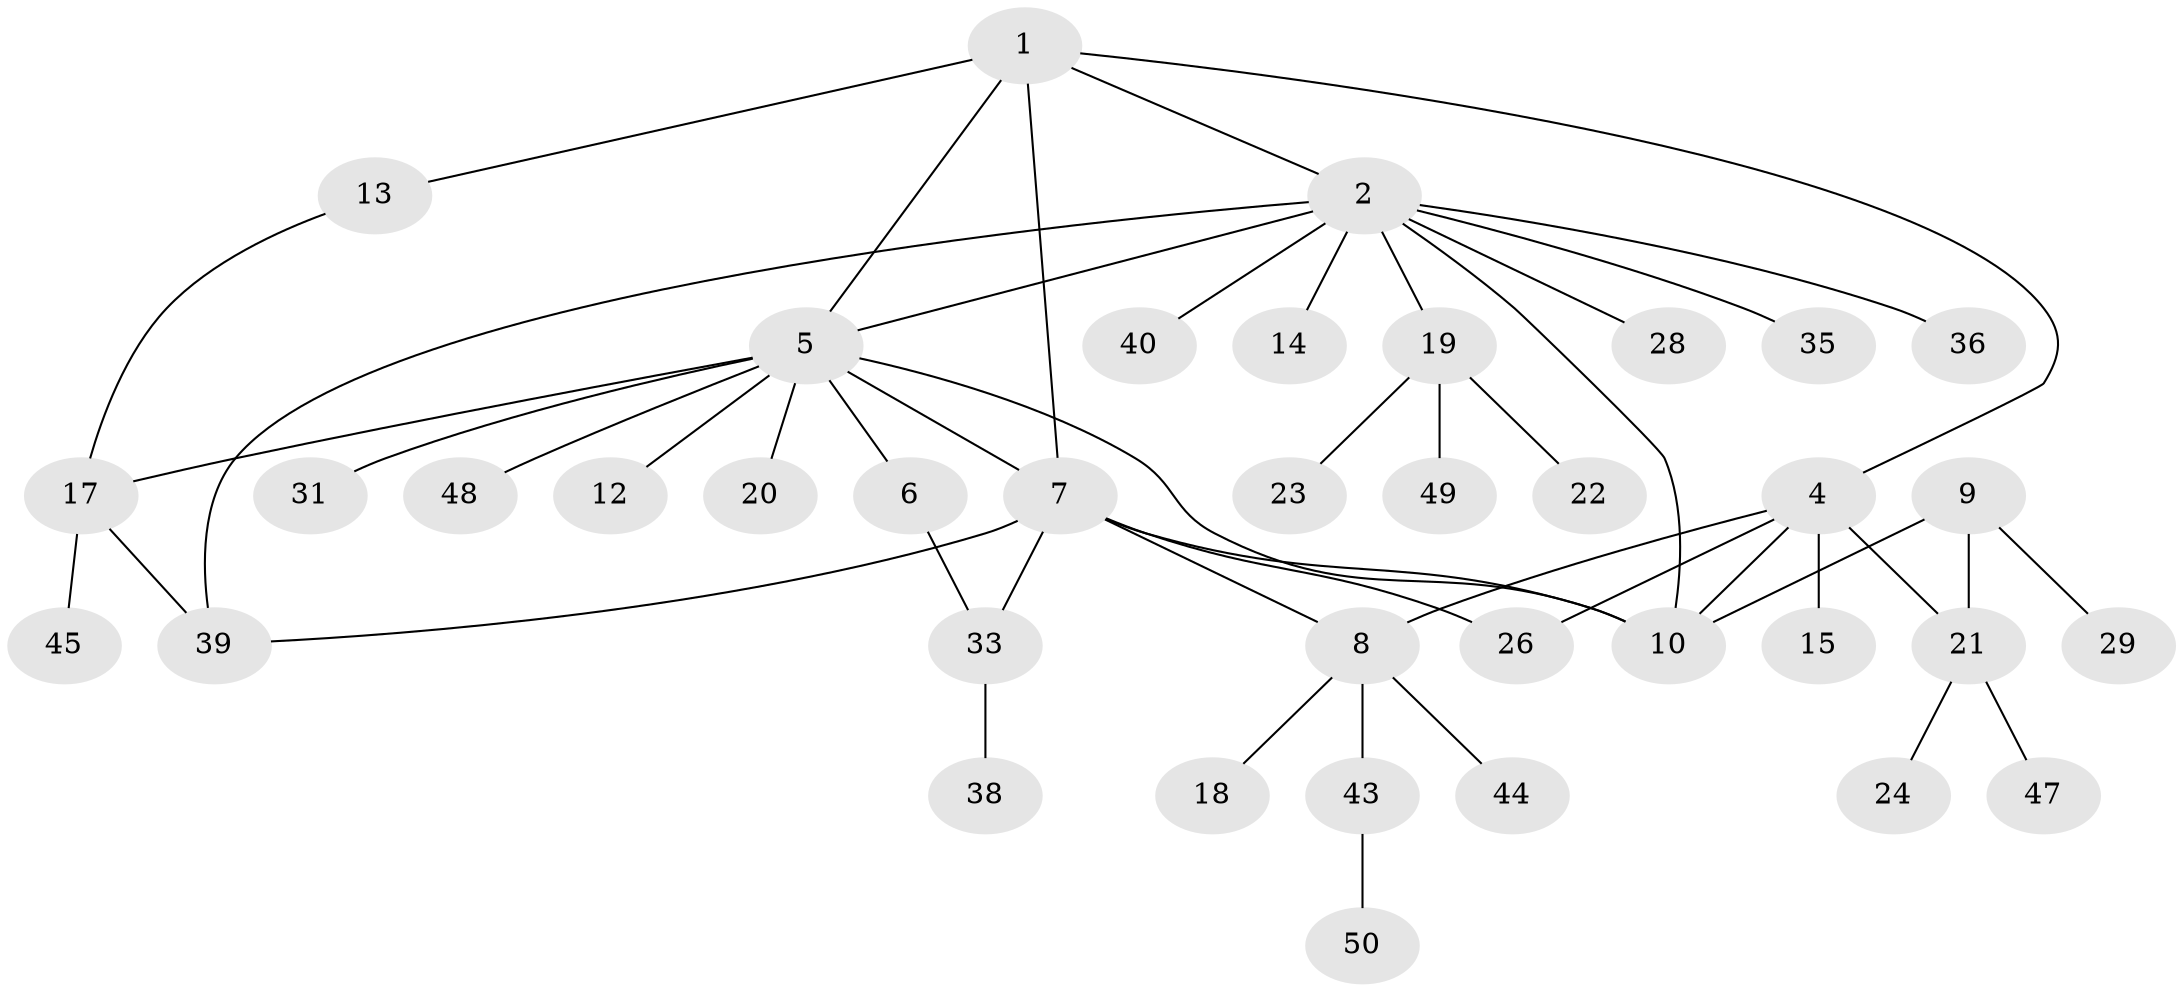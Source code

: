// original degree distribution, {3: 0.09615384615384616, 10: 0.038461538461538464, 4: 0.057692307692307696, 7: 0.038461538461538464, 2: 0.15384615384615385, 6: 0.019230769230769232, 1: 0.5384615384615384, 5: 0.057692307692307696}
// Generated by graph-tools (version 1.1) at 2025/42/03/06/25 10:42:08]
// undirected, 38 vertices, 49 edges
graph export_dot {
graph [start="1"]
  node [color=gray90,style=filled];
  1 [super="+3"];
  2 [super="+16"];
  4 [super="+11"];
  5 [super="+37"];
  6;
  7 [super="+42"];
  8 [super="+32"];
  9;
  10 [super="+30"];
  12;
  13 [super="+25"];
  14;
  15;
  17 [super="+27"];
  18;
  19 [super="+41"];
  20;
  21 [super="+34"];
  22 [super="+52"];
  23;
  24;
  26;
  28;
  29 [super="+51"];
  31;
  33 [super="+46"];
  35;
  36;
  38;
  39;
  40;
  43;
  44;
  45;
  47;
  48;
  49;
  50;
  1 -- 2;
  1 -- 7;
  1 -- 5;
  1 -- 4;
  1 -- 13;
  2 -- 5;
  2 -- 10;
  2 -- 14;
  2 -- 19;
  2 -- 28;
  2 -- 35;
  2 -- 39;
  2 -- 40;
  2 -- 36;
  4 -- 8;
  4 -- 10;
  4 -- 15;
  4 -- 21;
  4 -- 26;
  5 -- 6;
  5 -- 7;
  5 -- 10;
  5 -- 12;
  5 -- 20;
  5 -- 31;
  5 -- 48;
  5 -- 17;
  6 -- 33;
  7 -- 8;
  7 -- 10;
  7 -- 26;
  7 -- 33;
  7 -- 39;
  8 -- 18;
  8 -- 43;
  8 -- 44;
  9 -- 10;
  9 -- 21;
  9 -- 29;
  13 -- 17;
  17 -- 39;
  17 -- 45;
  19 -- 22;
  19 -- 23;
  19 -- 49;
  21 -- 24;
  21 -- 47;
  33 -- 38;
  43 -- 50;
}
